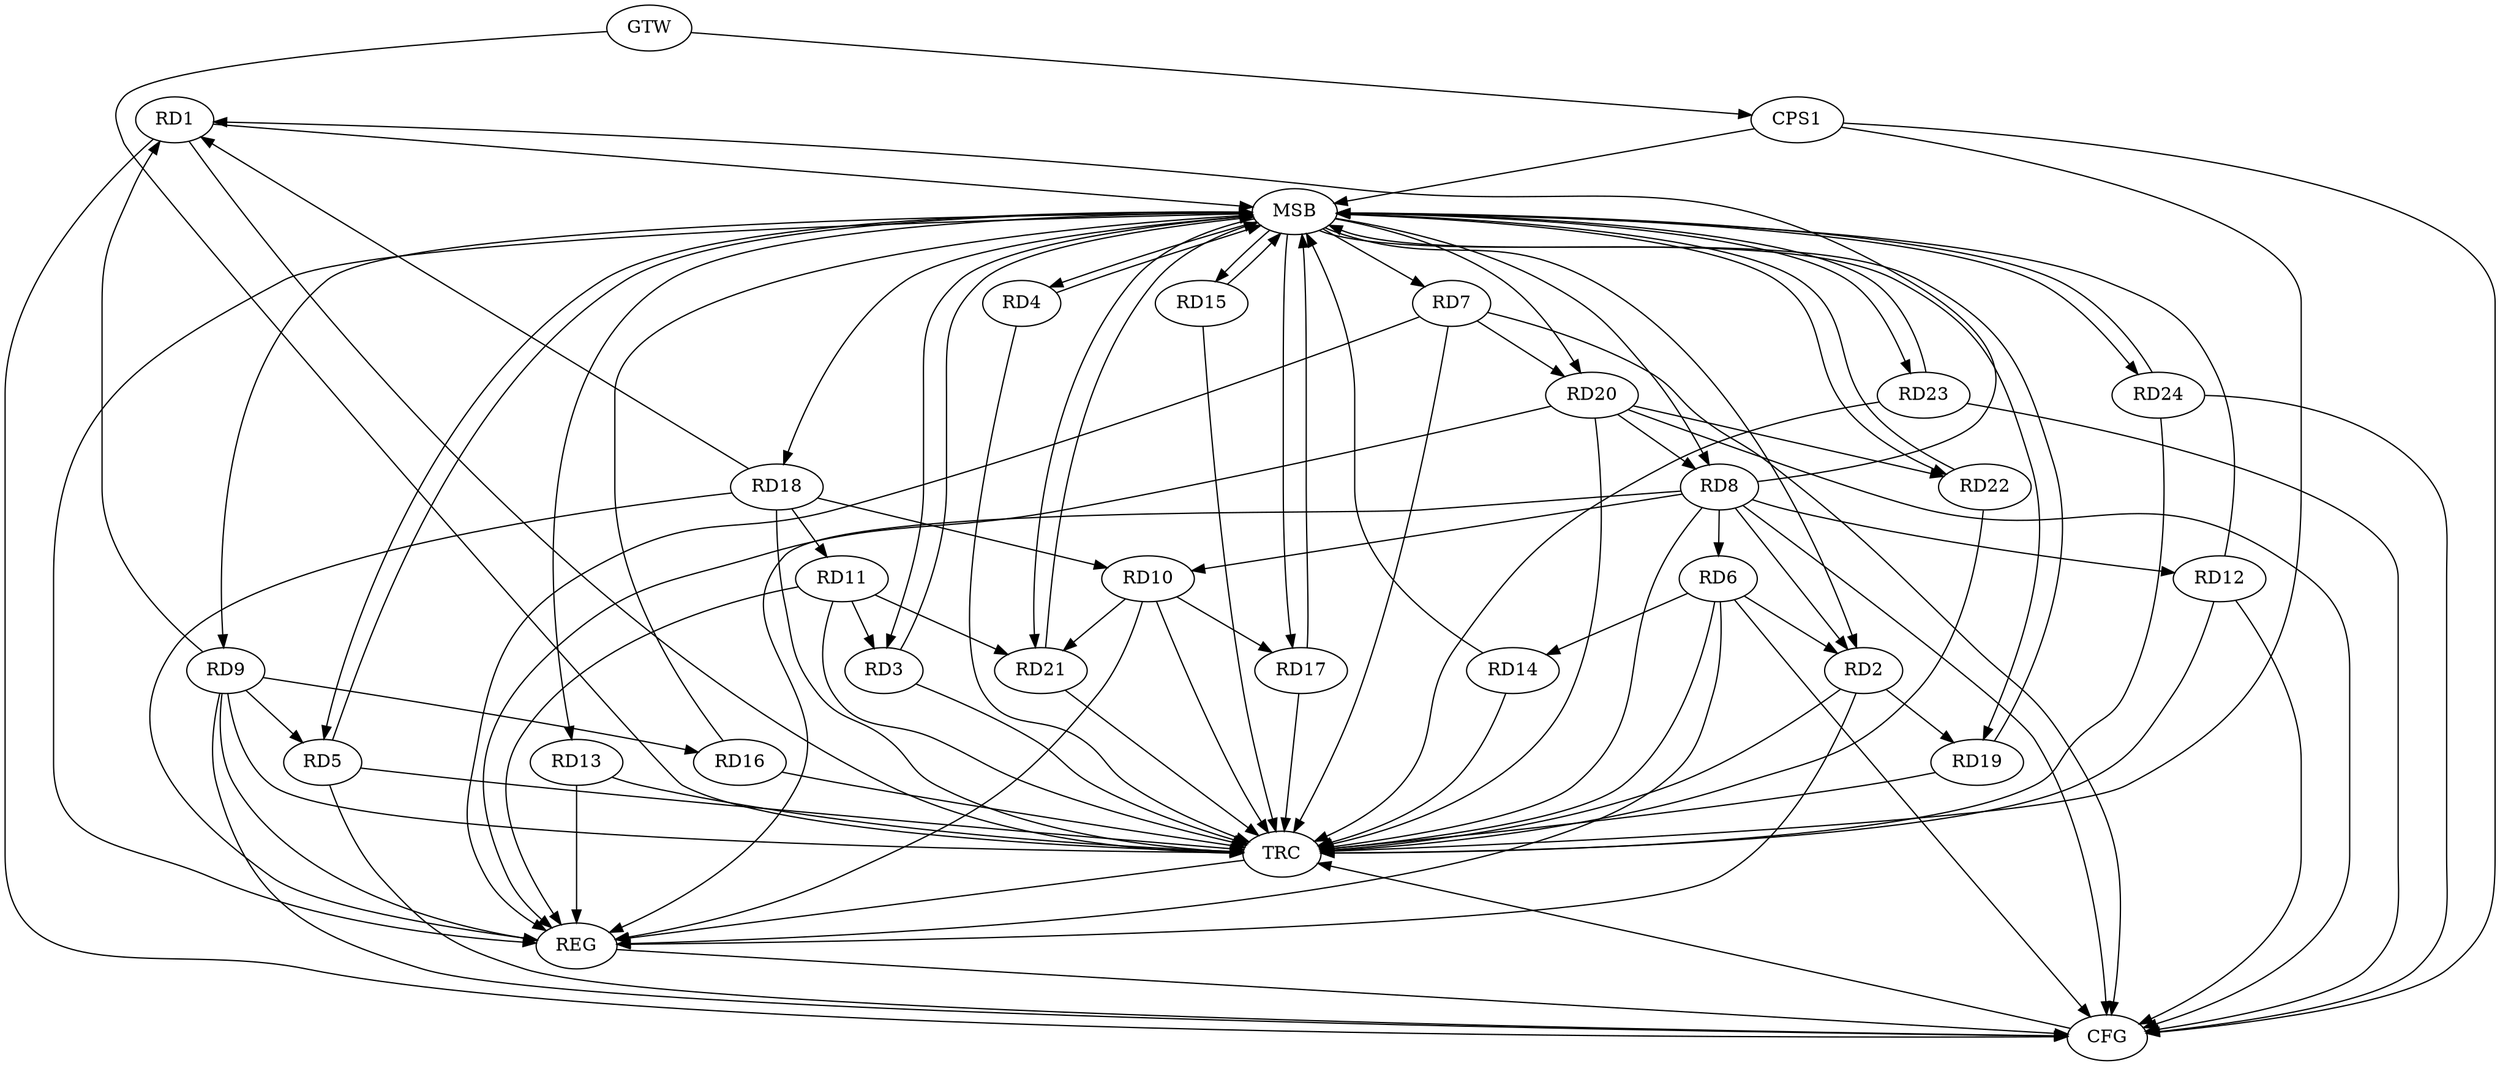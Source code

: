strict digraph G {
  RD1 [ label="RD1" ];
  RD2 [ label="RD2" ];
  RD3 [ label="RD3" ];
  RD4 [ label="RD4" ];
  RD5 [ label="RD5" ];
  RD6 [ label="RD6" ];
  RD7 [ label="RD7" ];
  RD8 [ label="RD8" ];
  RD9 [ label="RD9" ];
  RD10 [ label="RD10" ];
  RD11 [ label="RD11" ];
  RD12 [ label="RD12" ];
  RD13 [ label="RD13" ];
  RD14 [ label="RD14" ];
  RD15 [ label="RD15" ];
  RD16 [ label="RD16" ];
  RD17 [ label="RD17" ];
  RD18 [ label="RD18" ];
  RD19 [ label="RD19" ];
  RD20 [ label="RD20" ];
  RD21 [ label="RD21" ];
  RD22 [ label="RD22" ];
  RD23 [ label="RD23" ];
  RD24 [ label="RD24" ];
  CPS1 [ label="CPS1" ];
  GTW [ label="GTW" ];
  REG [ label="REG" ];
  MSB [ label="MSB" ];
  CFG [ label="CFG" ];
  TRC [ label="TRC" ];
  RD8 -> RD1;
  RD9 -> RD1;
  RD18 -> RD1;
  RD6 -> RD2;
  RD8 -> RD2;
  RD2 -> RD19;
  RD11 -> RD3;
  RD9 -> RD5;
  RD8 -> RD6;
  RD6 -> RD14;
  RD7 -> RD20;
  RD8 -> RD10;
  RD8 -> RD12;
  RD20 -> RD8;
  RD9 -> RD16;
  RD10 -> RD17;
  RD18 -> RD10;
  RD10 -> RD21;
  RD18 -> RD11;
  RD11 -> RD21;
  RD20 -> RD22;
  GTW -> CPS1;
  RD2 -> REG;
  RD6 -> REG;
  RD7 -> REG;
  RD8 -> REG;
  RD9 -> REG;
  RD10 -> REG;
  RD11 -> REG;
  RD13 -> REG;
  RD18 -> REG;
  RD20 -> REG;
  RD1 -> MSB;
  MSB -> RD2;
  MSB -> RD23;
  MSB -> REG;
  RD3 -> MSB;
  MSB -> RD17;
  MSB -> RD18;
  MSB -> RD24;
  RD4 -> MSB;
  MSB -> RD3;
  RD5 -> MSB;
  MSB -> RD9;
  MSB -> RD21;
  RD12 -> MSB;
  RD14 -> MSB;
  MSB -> RD5;
  MSB -> RD15;
  RD15 -> MSB;
  RD16 -> MSB;
  MSB -> RD4;
  RD17 -> MSB;
  MSB -> RD7;
  MSB -> RD22;
  RD19 -> MSB;
  RD21 -> MSB;
  MSB -> RD19;
  MSB -> RD20;
  RD22 -> MSB;
  MSB -> RD8;
  RD23 -> MSB;
  RD24 -> MSB;
  CPS1 -> MSB;
  MSB -> RD13;
  CPS1 -> CFG;
  RD23 -> CFG;
  RD9 -> CFG;
  RD24 -> CFG;
  RD20 -> CFG;
  RD1 -> CFG;
  RD6 -> CFG;
  RD5 -> CFG;
  RD8 -> CFG;
  RD7 -> CFG;
  RD12 -> CFG;
  REG -> CFG;
  RD1 -> TRC;
  RD2 -> TRC;
  RD3 -> TRC;
  RD4 -> TRC;
  RD5 -> TRC;
  RD6 -> TRC;
  RD7 -> TRC;
  RD8 -> TRC;
  RD9 -> TRC;
  RD10 -> TRC;
  RD11 -> TRC;
  RD12 -> TRC;
  RD13 -> TRC;
  RD14 -> TRC;
  RD15 -> TRC;
  RD16 -> TRC;
  RD17 -> TRC;
  RD18 -> TRC;
  RD19 -> TRC;
  RD20 -> TRC;
  RD21 -> TRC;
  RD22 -> TRC;
  RD23 -> TRC;
  RD24 -> TRC;
  CPS1 -> TRC;
  GTW -> TRC;
  CFG -> TRC;
  TRC -> REG;
}
